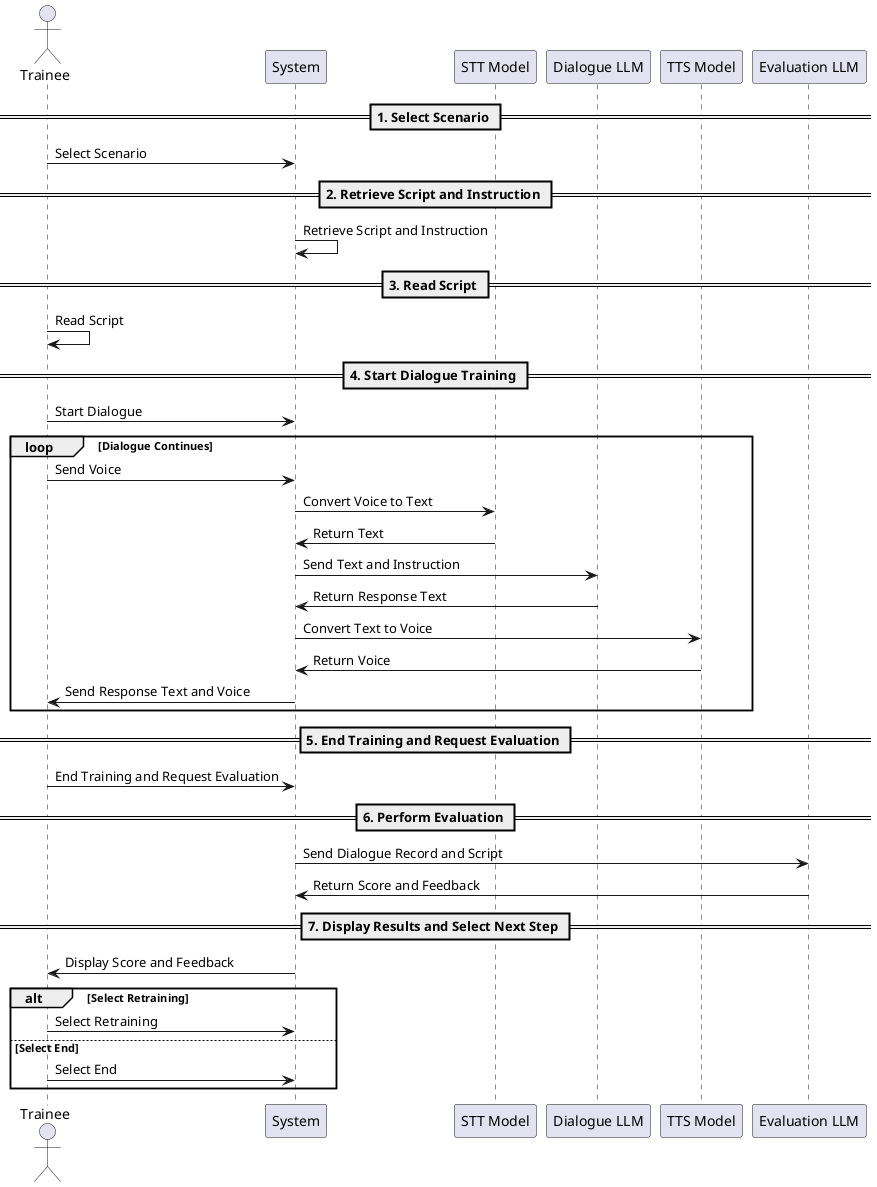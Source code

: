@startuml
actor Trainee
participant System
participant "STT Model" as STT
participant "Dialogue LLM" as DLLM
participant "TTS Model" as TTS
participant "Evaluation LLM" as ELLM

== 1. Select Scenario ==
Trainee -> System: Select Scenario

== 2. Retrieve Script and Instruction ==
System -> System: Retrieve Script and Instruction

== 3. Read Script ==
Trainee -> Trainee: Read Script

== 4. Start Dialogue Training ==
Trainee -> System: Start Dialogue
loop Dialogue Continues
    Trainee -> System: Send Voice
    System -> STT: Convert Voice to Text
    STT -> System: Return Text
    System -> DLLM: Send Text and Instruction
    DLLM -> System: Return Response Text
    System -> TTS: Convert Text to Voice
    TTS -> System: Return Voice
    System -> Trainee: Send Response Text and Voice
end

== 5. End Training and Request Evaluation ==
Trainee -> System: End Training and Request Evaluation

== 6. Perform Evaluation ==
System -> ELLM: Send Dialogue Record and Script
ELLM -> System: Return Score and Feedback

== 7. Display Results and Select Next Step ==
System -> Trainee: Display Score and Feedback
alt Select Retraining
    Trainee -> System: Select Retraining
else Select End
    Trainee -> System: Select End
end

@enduml